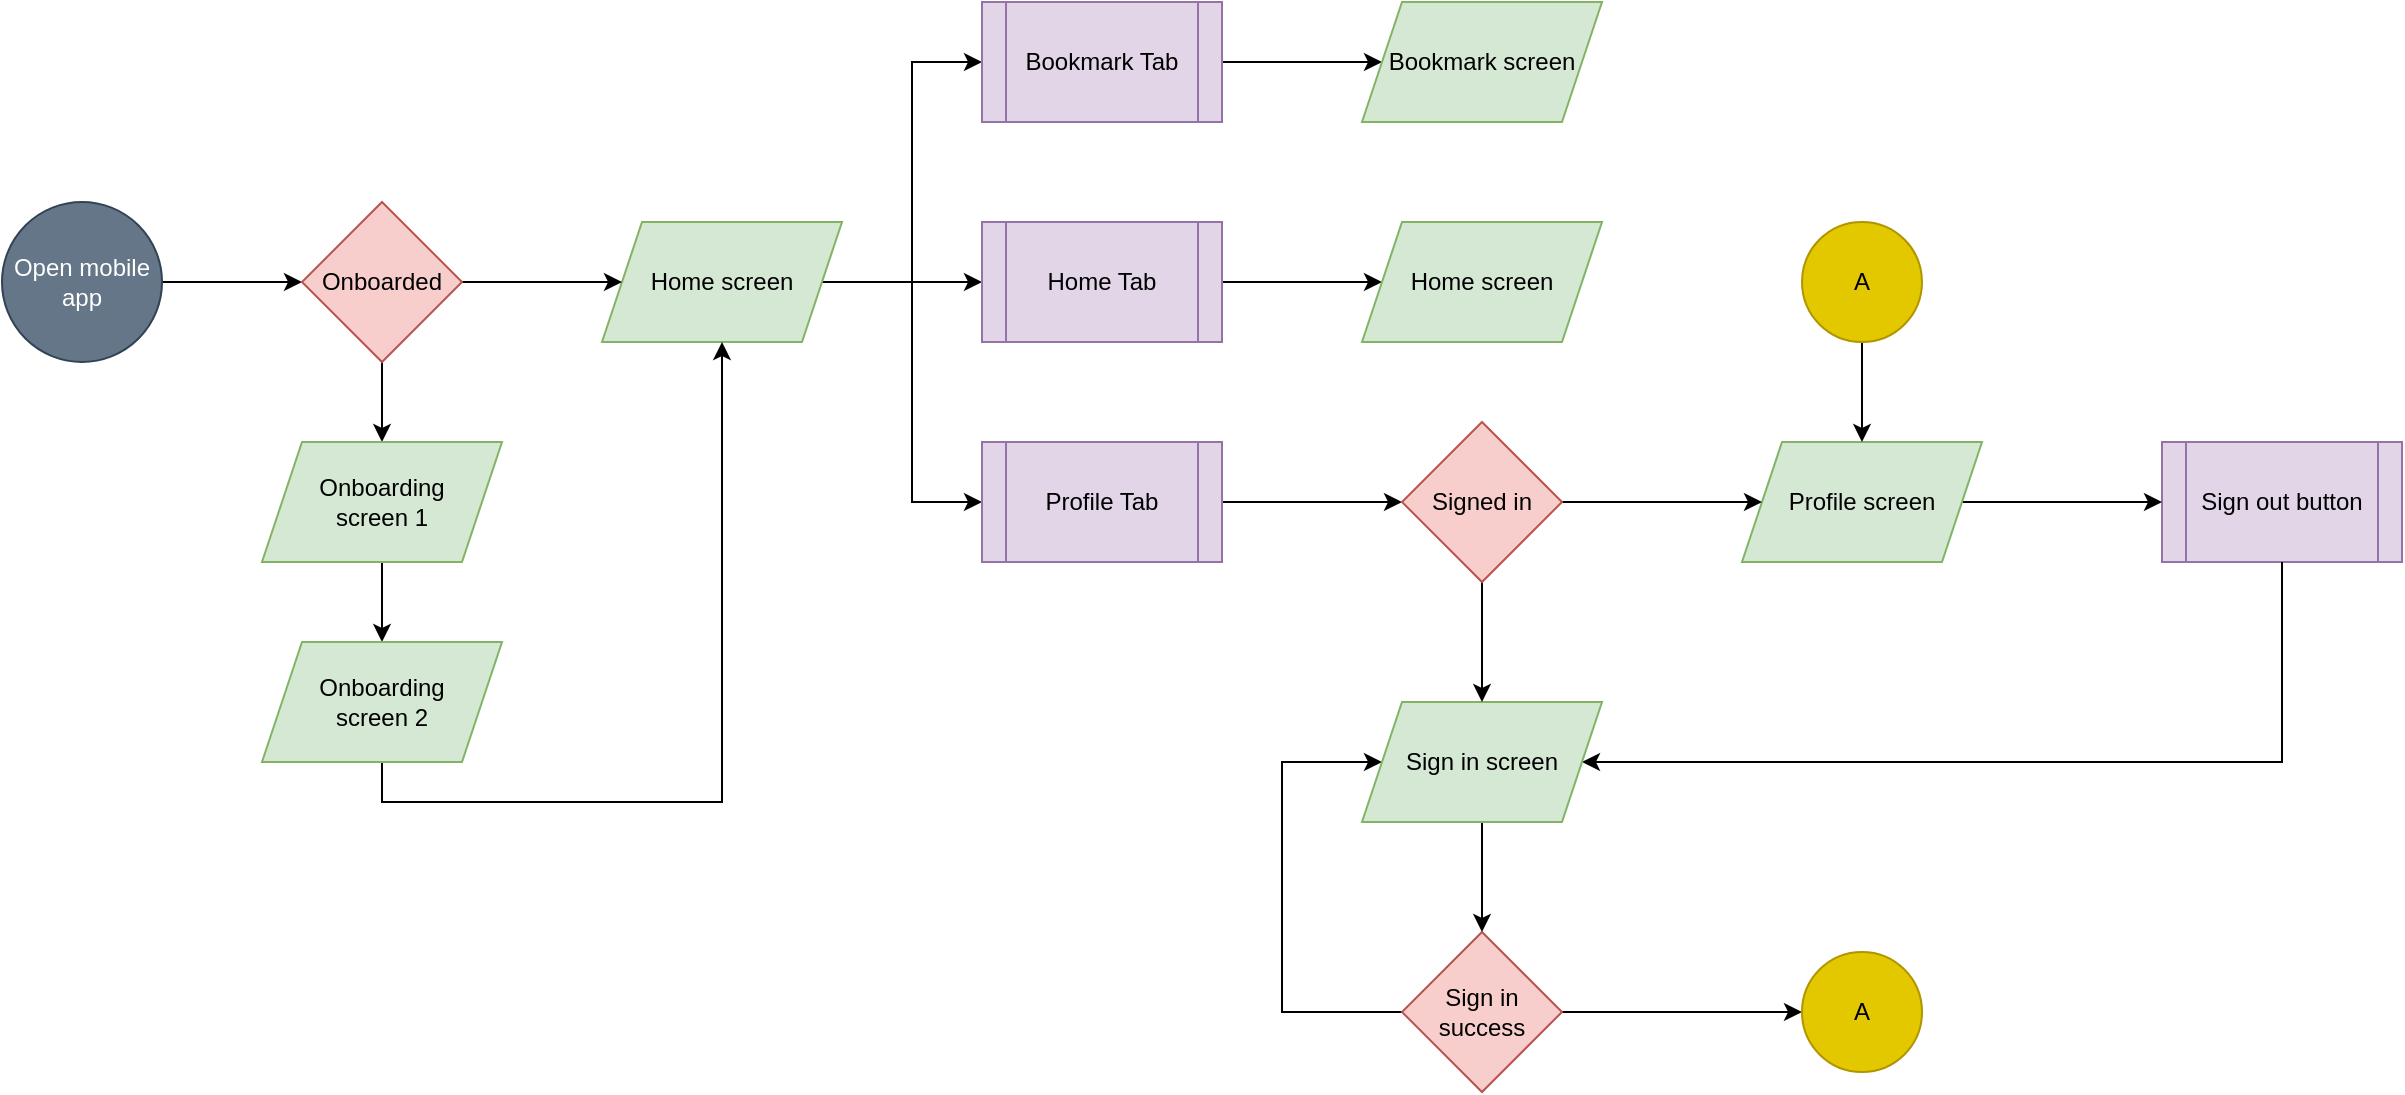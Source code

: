 <mxfile version="20.0.3" type="github"><diagram id="7ptk4Y7lbaRb9vgv5fVp" name="Page-1"><mxGraphModel dx="1395" dy="729" grid="1" gridSize="10" guides="1" tooltips="1" connect="1" arrows="1" fold="1" page="1" pageScale="1" pageWidth="1654" pageHeight="1169" math="0" shadow="0"><root><mxCell id="0"/><mxCell id="1" parent="0"/><mxCell id="_HZayxj5JelWaj-RQBKA-19" style="edgeStyle=orthogonalEdgeStyle;rounded=0;orthogonalLoop=1;jettySize=auto;html=1;exitX=1;exitY=0.5;exitDx=0;exitDy=0;entryX=0;entryY=0.5;entryDx=0;entryDy=0;" edge="1" parent="1" source="_HZayxj5JelWaj-RQBKA-2" target="_HZayxj5JelWaj-RQBKA-4"><mxGeometry relative="1" as="geometry"/></mxCell><mxCell id="_HZayxj5JelWaj-RQBKA-2" value="Open mobile app" style="ellipse;whiteSpace=wrap;html=1;aspect=fixed;fillColor=#647687;strokeColor=#314354;fontColor=#ffffff;" vertex="1" parent="1"><mxGeometry x="80" y="240" width="80" height="80" as="geometry"/></mxCell><mxCell id="_HZayxj5JelWaj-RQBKA-22" value="" style="edgeStyle=orthogonalEdgeStyle;rounded=0;orthogonalLoop=1;jettySize=auto;html=1;" edge="1" parent="1" source="_HZayxj5JelWaj-RQBKA-3" target="_HZayxj5JelWaj-RQBKA-6"><mxGeometry relative="1" as="geometry"/></mxCell><mxCell id="_HZayxj5JelWaj-RQBKA-23" style="edgeStyle=orthogonalEdgeStyle;rounded=0;orthogonalLoop=1;jettySize=auto;html=1;exitX=1;exitY=0.5;exitDx=0;exitDy=0;entryX=0;entryY=0.5;entryDx=0;entryDy=0;" edge="1" parent="1" source="_HZayxj5JelWaj-RQBKA-3" target="_HZayxj5JelWaj-RQBKA-7"><mxGeometry relative="1" as="geometry"/></mxCell><mxCell id="_HZayxj5JelWaj-RQBKA-24" style="edgeStyle=orthogonalEdgeStyle;rounded=0;orthogonalLoop=1;jettySize=auto;html=1;exitX=1;exitY=0.5;exitDx=0;exitDy=0;entryX=0;entryY=0.5;entryDx=0;entryDy=0;" edge="1" parent="1" source="_HZayxj5JelWaj-RQBKA-3" target="_HZayxj5JelWaj-RQBKA-8"><mxGeometry relative="1" as="geometry"/></mxCell><mxCell id="_HZayxj5JelWaj-RQBKA-3" value="Home screen" style="shape=parallelogram;perimeter=parallelogramPerimeter;whiteSpace=wrap;html=1;fixedSize=1;fillColor=#d5e8d4;strokeColor=#82b366;" vertex="1" parent="1"><mxGeometry x="380" y="250" width="120" height="60" as="geometry"/></mxCell><mxCell id="_HZayxj5JelWaj-RQBKA-20" value="" style="edgeStyle=orthogonalEdgeStyle;rounded=0;orthogonalLoop=1;jettySize=auto;html=1;" edge="1" parent="1" source="_HZayxj5JelWaj-RQBKA-4" target="_HZayxj5JelWaj-RQBKA-3"><mxGeometry relative="1" as="geometry"/></mxCell><mxCell id="_HZayxj5JelWaj-RQBKA-21" value="" style="edgeStyle=orthogonalEdgeStyle;rounded=0;orthogonalLoop=1;jettySize=auto;html=1;" edge="1" parent="1" source="_HZayxj5JelWaj-RQBKA-4" target="_HZayxj5JelWaj-RQBKA-5"><mxGeometry relative="1" as="geometry"/></mxCell><mxCell id="_HZayxj5JelWaj-RQBKA-4" value="Onboarded" style="rhombus;whiteSpace=wrap;html=1;fillColor=#f8cecc;strokeColor=#b85450;" vertex="1" parent="1"><mxGeometry x="230" y="240" width="80" height="80" as="geometry"/></mxCell><mxCell id="_HZayxj5JelWaj-RQBKA-41" style="edgeStyle=orthogonalEdgeStyle;rounded=0;orthogonalLoop=1;jettySize=auto;html=1;exitX=0.5;exitY=1;exitDx=0;exitDy=0;entryX=0.5;entryY=0;entryDx=0;entryDy=0;startArrow=none;startFill=0;endArrow=classic;endFill=1;" edge="1" parent="1" source="_HZayxj5JelWaj-RQBKA-5" target="_HZayxj5JelWaj-RQBKA-40"><mxGeometry relative="1" as="geometry"/></mxCell><mxCell id="_HZayxj5JelWaj-RQBKA-5" value="Onboarding&lt;br&gt;screen 1" style="shape=parallelogram;perimeter=parallelogramPerimeter;whiteSpace=wrap;html=1;fixedSize=1;fillColor=#d5e8d4;strokeColor=#82b366;" vertex="1" parent="1"><mxGeometry x="210" y="360" width="120" height="60" as="geometry"/></mxCell><mxCell id="_HZayxj5JelWaj-RQBKA-26" style="edgeStyle=orthogonalEdgeStyle;rounded=0;orthogonalLoop=1;jettySize=auto;html=1;exitX=1;exitY=0.5;exitDx=0;exitDy=0;entryX=0;entryY=0.5;entryDx=0;entryDy=0;" edge="1" parent="1" source="_HZayxj5JelWaj-RQBKA-6" target="_HZayxj5JelWaj-RQBKA-9"><mxGeometry relative="1" as="geometry"/></mxCell><mxCell id="_HZayxj5JelWaj-RQBKA-6" value="Home Tab" style="shape=process;whiteSpace=wrap;html=1;backgroundOutline=1;fillColor=#e1d5e7;strokeColor=#9673a6;" vertex="1" parent="1"><mxGeometry x="570" y="250" width="120" height="60" as="geometry"/></mxCell><mxCell id="_HZayxj5JelWaj-RQBKA-25" style="edgeStyle=orthogonalEdgeStyle;rounded=0;orthogonalLoop=1;jettySize=auto;html=1;exitX=1;exitY=0.5;exitDx=0;exitDy=0;entryX=0;entryY=0.5;entryDx=0;entryDy=0;" edge="1" parent="1" source="_HZayxj5JelWaj-RQBKA-7" target="_HZayxj5JelWaj-RQBKA-10"><mxGeometry relative="1" as="geometry"/></mxCell><mxCell id="_HZayxj5JelWaj-RQBKA-7" value="Bookmark Tab" style="shape=process;whiteSpace=wrap;html=1;backgroundOutline=1;fillColor=#e1d5e7;strokeColor=#9673a6;" vertex="1" parent="1"><mxGeometry x="570" y="140" width="120" height="60" as="geometry"/></mxCell><mxCell id="_HZayxj5JelWaj-RQBKA-27" style="edgeStyle=orthogonalEdgeStyle;rounded=0;orthogonalLoop=1;jettySize=auto;html=1;exitX=1;exitY=0.5;exitDx=0;exitDy=0;entryX=0;entryY=0.5;entryDx=0;entryDy=0;" edge="1" parent="1" source="_HZayxj5JelWaj-RQBKA-8" target="_HZayxj5JelWaj-RQBKA-17"><mxGeometry relative="1" as="geometry"/></mxCell><mxCell id="_HZayxj5JelWaj-RQBKA-8" value="Profile Tab" style="shape=process;whiteSpace=wrap;html=1;backgroundOutline=1;fillColor=#e1d5e7;strokeColor=#9673a6;" vertex="1" parent="1"><mxGeometry x="570" y="360" width="120" height="60" as="geometry"/></mxCell><mxCell id="_HZayxj5JelWaj-RQBKA-9" value="Home screen" style="shape=parallelogram;perimeter=parallelogramPerimeter;whiteSpace=wrap;html=1;fixedSize=1;fillColor=#d5e8d4;strokeColor=#82b366;" vertex="1" parent="1"><mxGeometry x="760" y="250" width="120" height="60" as="geometry"/></mxCell><mxCell id="_HZayxj5JelWaj-RQBKA-10" value="Bookmark screen" style="shape=parallelogram;perimeter=parallelogramPerimeter;whiteSpace=wrap;html=1;fixedSize=1;fillColor=#d5e8d4;strokeColor=#82b366;" vertex="1" parent="1"><mxGeometry x="760" y="140" width="120" height="60" as="geometry"/></mxCell><mxCell id="_HZayxj5JelWaj-RQBKA-11" value="Sign out button" style="shape=process;whiteSpace=wrap;html=1;backgroundOutline=1;fillColor=#e1d5e7;strokeColor=#9673a6;" vertex="1" parent="1"><mxGeometry x="1160" y="360" width="120" height="60" as="geometry"/></mxCell><mxCell id="_HZayxj5JelWaj-RQBKA-33" style="edgeStyle=orthogonalEdgeStyle;rounded=0;orthogonalLoop=1;jettySize=auto;html=1;exitX=0;exitY=0.5;exitDx=0;exitDy=0;entryX=0;entryY=0.5;entryDx=0;entryDy=0;" edge="1" parent="1" source="_HZayxj5JelWaj-RQBKA-12" target="_HZayxj5JelWaj-RQBKA-16"><mxGeometry relative="1" as="geometry"><Array as="points"><mxPoint x="720" y="645"/><mxPoint x="720" y="520"/></Array></mxGeometry></mxCell><mxCell id="_HZayxj5JelWaj-RQBKA-34" style="edgeStyle=orthogonalEdgeStyle;rounded=0;orthogonalLoop=1;jettySize=auto;html=1;exitX=1;exitY=0.5;exitDx=0;exitDy=0;entryX=0;entryY=0.5;entryDx=0;entryDy=0;" edge="1" parent="1" source="_HZayxj5JelWaj-RQBKA-12" target="_HZayxj5JelWaj-RQBKA-13"><mxGeometry relative="1" as="geometry"/></mxCell><mxCell id="_HZayxj5JelWaj-RQBKA-12" value="Sign in&lt;br&gt;success" style="rhombus;whiteSpace=wrap;html=1;fillColor=#f8cecc;strokeColor=#b85450;" vertex="1" parent="1"><mxGeometry x="780" y="605" width="80" height="80" as="geometry"/></mxCell><mxCell id="_HZayxj5JelWaj-RQBKA-13" value="A" style="ellipse;whiteSpace=wrap;html=1;aspect=fixed;fillColor=#e3c800;fontColor=#000000;strokeColor=#B09500;" vertex="1" parent="1"><mxGeometry x="980" y="615" width="60" height="60" as="geometry"/></mxCell><mxCell id="_HZayxj5JelWaj-RQBKA-36" style="edgeStyle=orthogonalEdgeStyle;rounded=0;orthogonalLoop=1;jettySize=auto;html=1;exitX=1;exitY=0.5;exitDx=0;exitDy=0;entryX=0;entryY=0.5;entryDx=0;entryDy=0;" edge="1" parent="1" source="_HZayxj5JelWaj-RQBKA-15" target="_HZayxj5JelWaj-RQBKA-11"><mxGeometry relative="1" as="geometry"/></mxCell><mxCell id="_HZayxj5JelWaj-RQBKA-15" value="Profile screen" style="shape=parallelogram;perimeter=parallelogramPerimeter;whiteSpace=wrap;html=1;fixedSize=1;fillColor=#d5e8d4;strokeColor=#82b366;" vertex="1" parent="1"><mxGeometry x="950" y="360" width="120" height="60" as="geometry"/></mxCell><mxCell id="_HZayxj5JelWaj-RQBKA-29" style="edgeStyle=orthogonalEdgeStyle;rounded=0;orthogonalLoop=1;jettySize=auto;html=1;exitX=0.5;exitY=1;exitDx=0;exitDy=0;entryX=0.5;entryY=0;entryDx=0;entryDy=0;" edge="1" parent="1" source="_HZayxj5JelWaj-RQBKA-16" target="_HZayxj5JelWaj-RQBKA-12"><mxGeometry relative="1" as="geometry"/></mxCell><mxCell id="_HZayxj5JelWaj-RQBKA-38" style="edgeStyle=orthogonalEdgeStyle;rounded=0;orthogonalLoop=1;jettySize=auto;html=1;exitX=1;exitY=0.5;exitDx=0;exitDy=0;entryX=0.5;entryY=1;entryDx=0;entryDy=0;startArrow=classic;startFill=1;endArrow=none;endFill=0;" edge="1" parent="1" source="_HZayxj5JelWaj-RQBKA-16" target="_HZayxj5JelWaj-RQBKA-11"><mxGeometry relative="1" as="geometry"/></mxCell><mxCell id="_HZayxj5JelWaj-RQBKA-16" value="Sign in screen" style="shape=parallelogram;perimeter=parallelogramPerimeter;whiteSpace=wrap;html=1;fixedSize=1;fillColor=#d5e8d4;strokeColor=#82b366;" vertex="1" parent="1"><mxGeometry x="760" y="490" width="120" height="60" as="geometry"/></mxCell><mxCell id="_HZayxj5JelWaj-RQBKA-28" style="edgeStyle=orthogonalEdgeStyle;rounded=0;orthogonalLoop=1;jettySize=auto;html=1;exitX=0.5;exitY=1;exitDx=0;exitDy=0;entryX=0.5;entryY=0;entryDx=0;entryDy=0;" edge="1" parent="1" source="_HZayxj5JelWaj-RQBKA-17" target="_HZayxj5JelWaj-RQBKA-16"><mxGeometry relative="1" as="geometry"/></mxCell><mxCell id="_HZayxj5JelWaj-RQBKA-35" style="edgeStyle=orthogonalEdgeStyle;rounded=0;orthogonalLoop=1;jettySize=auto;html=1;exitX=1;exitY=0.5;exitDx=0;exitDy=0;entryX=0;entryY=0.5;entryDx=0;entryDy=0;" edge="1" parent="1" source="_HZayxj5JelWaj-RQBKA-17" target="_HZayxj5JelWaj-RQBKA-15"><mxGeometry relative="1" as="geometry"/></mxCell><mxCell id="_HZayxj5JelWaj-RQBKA-17" value="Signed in" style="rhombus;whiteSpace=wrap;html=1;fillColor=#f8cecc;strokeColor=#b85450;" vertex="1" parent="1"><mxGeometry x="780" y="350" width="80" height="80" as="geometry"/></mxCell><mxCell id="_HZayxj5JelWaj-RQBKA-39" style="edgeStyle=orthogonalEdgeStyle;rounded=0;orthogonalLoop=1;jettySize=auto;html=1;exitX=0.5;exitY=1;exitDx=0;exitDy=0;entryX=0.5;entryY=0;entryDx=0;entryDy=0;startArrow=none;startFill=0;endArrow=classic;endFill=1;" edge="1" parent="1" source="_HZayxj5JelWaj-RQBKA-18" target="_HZayxj5JelWaj-RQBKA-15"><mxGeometry relative="1" as="geometry"/></mxCell><mxCell id="_HZayxj5JelWaj-RQBKA-18" value="A" style="ellipse;whiteSpace=wrap;html=1;aspect=fixed;fillColor=#e3c800;fontColor=#000000;strokeColor=#B09500;" vertex="1" parent="1"><mxGeometry x="980" y="250" width="60" height="60" as="geometry"/></mxCell><mxCell id="_HZayxj5JelWaj-RQBKA-42" style="edgeStyle=orthogonalEdgeStyle;rounded=0;orthogonalLoop=1;jettySize=auto;html=1;exitX=0.5;exitY=1;exitDx=0;exitDy=0;entryX=0.5;entryY=1;entryDx=0;entryDy=0;startArrow=none;startFill=0;endArrow=classic;endFill=1;" edge="1" parent="1" source="_HZayxj5JelWaj-RQBKA-40" target="_HZayxj5JelWaj-RQBKA-3"><mxGeometry relative="1" as="geometry"/></mxCell><mxCell id="_HZayxj5JelWaj-RQBKA-40" value="Onboarding&lt;br&gt;screen 2" style="shape=parallelogram;perimeter=parallelogramPerimeter;whiteSpace=wrap;html=1;fixedSize=1;fillColor=#d5e8d4;strokeColor=#82b366;" vertex="1" parent="1"><mxGeometry x="210" y="460" width="120" height="60" as="geometry"/></mxCell></root></mxGraphModel></diagram></mxfile>